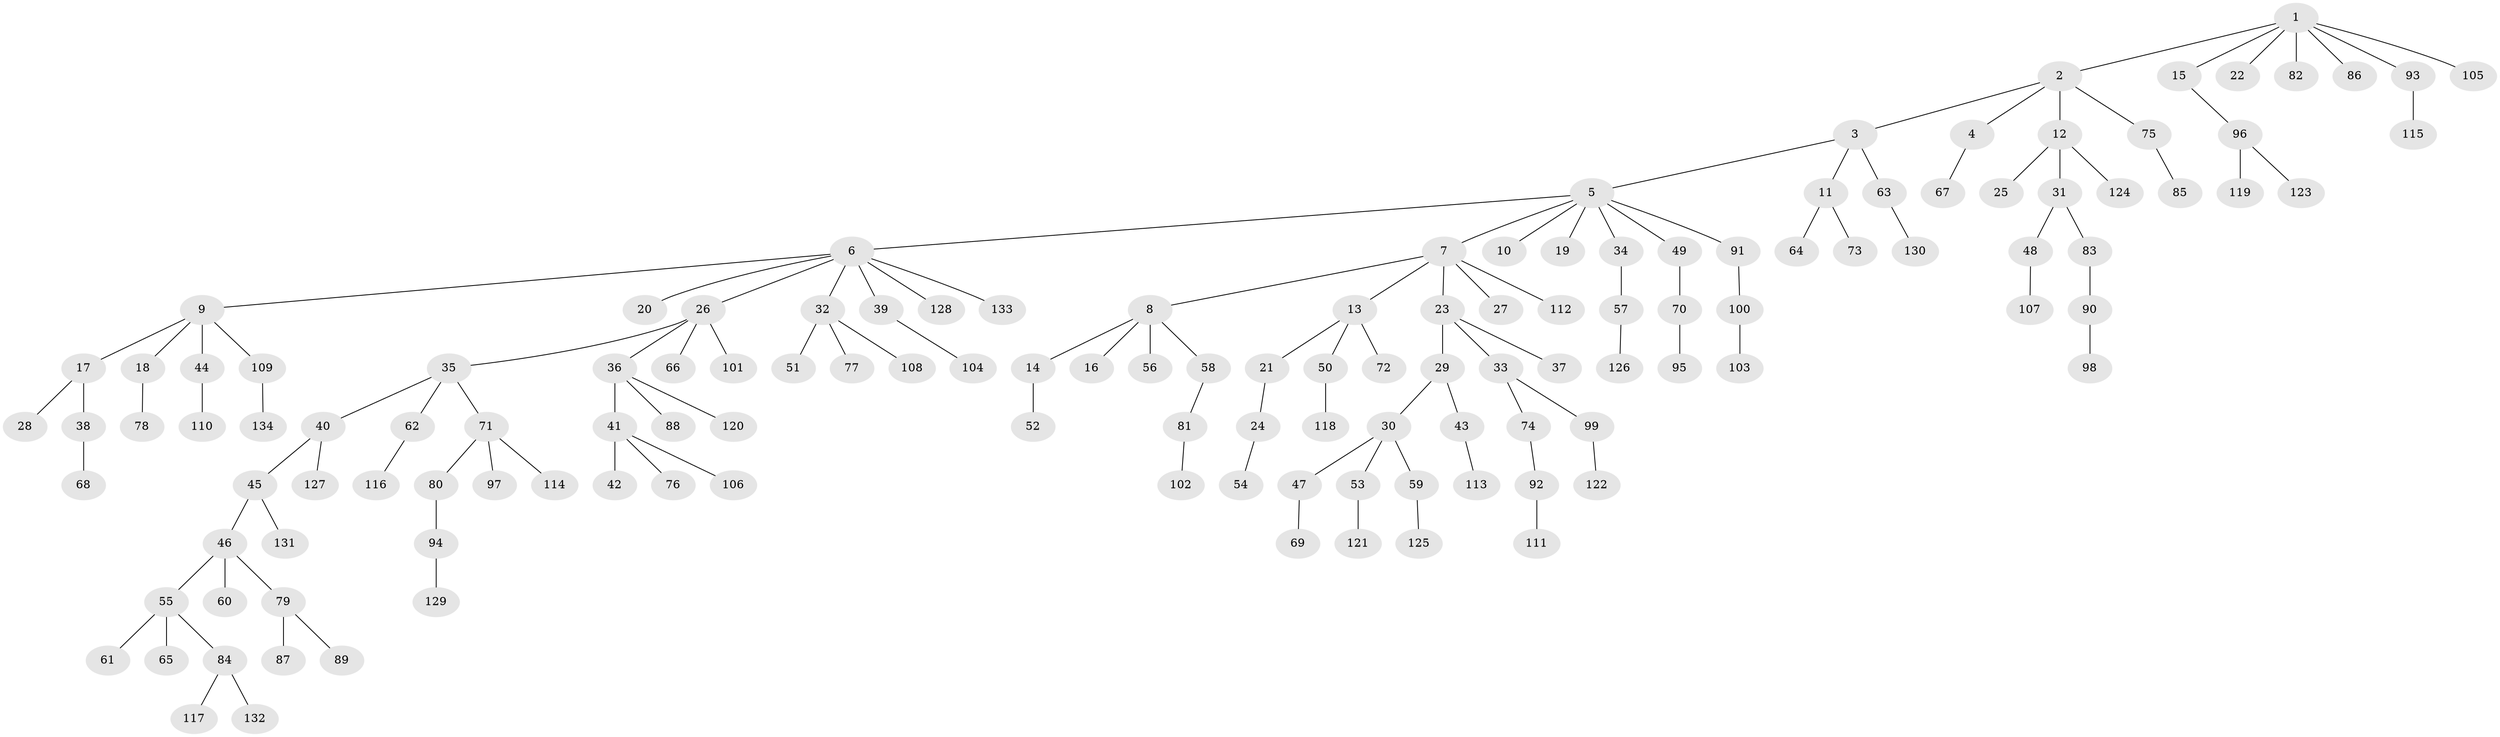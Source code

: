 // coarse degree distribution, {6: 0.021052631578947368, 7: 0.021052631578947368, 1: 0.5894736842105263, 8: 0.021052631578947368, 5: 0.042105263157894736, 2: 0.21052631578947367, 4: 0.031578947368421054, 3: 0.06315789473684211}
// Generated by graph-tools (version 1.1) at 2025/24/03/03/25 07:24:07]
// undirected, 134 vertices, 133 edges
graph export_dot {
graph [start="1"]
  node [color=gray90,style=filled];
  1;
  2;
  3;
  4;
  5;
  6;
  7;
  8;
  9;
  10;
  11;
  12;
  13;
  14;
  15;
  16;
  17;
  18;
  19;
  20;
  21;
  22;
  23;
  24;
  25;
  26;
  27;
  28;
  29;
  30;
  31;
  32;
  33;
  34;
  35;
  36;
  37;
  38;
  39;
  40;
  41;
  42;
  43;
  44;
  45;
  46;
  47;
  48;
  49;
  50;
  51;
  52;
  53;
  54;
  55;
  56;
  57;
  58;
  59;
  60;
  61;
  62;
  63;
  64;
  65;
  66;
  67;
  68;
  69;
  70;
  71;
  72;
  73;
  74;
  75;
  76;
  77;
  78;
  79;
  80;
  81;
  82;
  83;
  84;
  85;
  86;
  87;
  88;
  89;
  90;
  91;
  92;
  93;
  94;
  95;
  96;
  97;
  98;
  99;
  100;
  101;
  102;
  103;
  104;
  105;
  106;
  107;
  108;
  109;
  110;
  111;
  112;
  113;
  114;
  115;
  116;
  117;
  118;
  119;
  120;
  121;
  122;
  123;
  124;
  125;
  126;
  127;
  128;
  129;
  130;
  131;
  132;
  133;
  134;
  1 -- 2;
  1 -- 15;
  1 -- 22;
  1 -- 82;
  1 -- 86;
  1 -- 93;
  1 -- 105;
  2 -- 3;
  2 -- 4;
  2 -- 12;
  2 -- 75;
  3 -- 5;
  3 -- 11;
  3 -- 63;
  4 -- 67;
  5 -- 6;
  5 -- 7;
  5 -- 10;
  5 -- 19;
  5 -- 34;
  5 -- 49;
  5 -- 91;
  6 -- 9;
  6 -- 20;
  6 -- 26;
  6 -- 32;
  6 -- 39;
  6 -- 128;
  6 -- 133;
  7 -- 8;
  7 -- 13;
  7 -- 23;
  7 -- 27;
  7 -- 112;
  8 -- 14;
  8 -- 16;
  8 -- 56;
  8 -- 58;
  9 -- 17;
  9 -- 18;
  9 -- 44;
  9 -- 109;
  11 -- 64;
  11 -- 73;
  12 -- 25;
  12 -- 31;
  12 -- 124;
  13 -- 21;
  13 -- 50;
  13 -- 72;
  14 -- 52;
  15 -- 96;
  17 -- 28;
  17 -- 38;
  18 -- 78;
  21 -- 24;
  23 -- 29;
  23 -- 33;
  23 -- 37;
  24 -- 54;
  26 -- 35;
  26 -- 36;
  26 -- 66;
  26 -- 101;
  29 -- 30;
  29 -- 43;
  30 -- 47;
  30 -- 53;
  30 -- 59;
  31 -- 48;
  31 -- 83;
  32 -- 51;
  32 -- 77;
  32 -- 108;
  33 -- 74;
  33 -- 99;
  34 -- 57;
  35 -- 40;
  35 -- 62;
  35 -- 71;
  36 -- 41;
  36 -- 88;
  36 -- 120;
  38 -- 68;
  39 -- 104;
  40 -- 45;
  40 -- 127;
  41 -- 42;
  41 -- 76;
  41 -- 106;
  43 -- 113;
  44 -- 110;
  45 -- 46;
  45 -- 131;
  46 -- 55;
  46 -- 60;
  46 -- 79;
  47 -- 69;
  48 -- 107;
  49 -- 70;
  50 -- 118;
  53 -- 121;
  55 -- 61;
  55 -- 65;
  55 -- 84;
  57 -- 126;
  58 -- 81;
  59 -- 125;
  62 -- 116;
  63 -- 130;
  70 -- 95;
  71 -- 80;
  71 -- 97;
  71 -- 114;
  74 -- 92;
  75 -- 85;
  79 -- 87;
  79 -- 89;
  80 -- 94;
  81 -- 102;
  83 -- 90;
  84 -- 117;
  84 -- 132;
  90 -- 98;
  91 -- 100;
  92 -- 111;
  93 -- 115;
  94 -- 129;
  96 -- 119;
  96 -- 123;
  99 -- 122;
  100 -- 103;
  109 -- 134;
}
